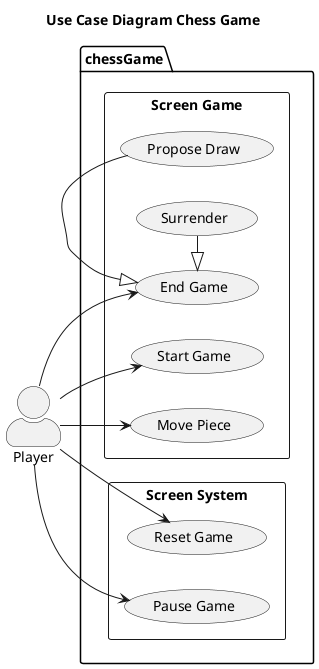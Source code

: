 @startuml Chess Game
title Use Case Diagram Chess Game
left to right direction
skinparam actorStyle awesome
actor Player
package chessGame {

rectangle "Screen Game" {
    usecase "Start Game" as StartGame
    usecase "Move Piece" as MovePiece
    usecase "End Game" as EndGame
    usecase "Propose Draw" as ProposeDraw
    usecase "Surrender" as Surrender
}

rectangle "Screen System" {
    usecase "Reset Game" as ResetGame
    usecase "Pause Game" as PauseGame
}

Player -down-> StartGame
Player -down-> MovePiece
Player -down-> ResetGame
Player -down-> PauseGame
Player -down-> EndGame

EndGame <|- ProposeDraw
EndGame <|- Surrender
}
@enduml
